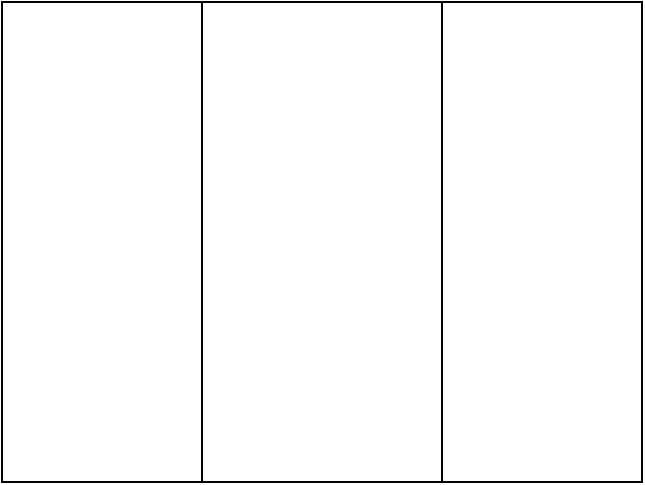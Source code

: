 <mxfile version="14.6.13" type="github">
  <diagram id="335xw1yrc9zhnnpfcU2n" name="Page-1">
    <mxGraphModel dx="868" dy="457" grid="1" gridSize="10" guides="1" tooltips="1" connect="1" arrows="1" fold="1" page="1" pageScale="1" pageWidth="827" pageHeight="1169" math="0" shadow="0">
      <root>
        <mxCell id="0" />
        <mxCell id="1" parent="0" />
        <mxCell id="TZRWWHhDYHIt5Pnm0cQl-1" value="" style="shape=process;whiteSpace=wrap;html=1;backgroundOutline=1;size=0.312;" vertex="1" parent="1">
          <mxGeometry x="240" y="70" width="320" height="240" as="geometry" />
        </mxCell>
      </root>
    </mxGraphModel>
  </diagram>
</mxfile>
